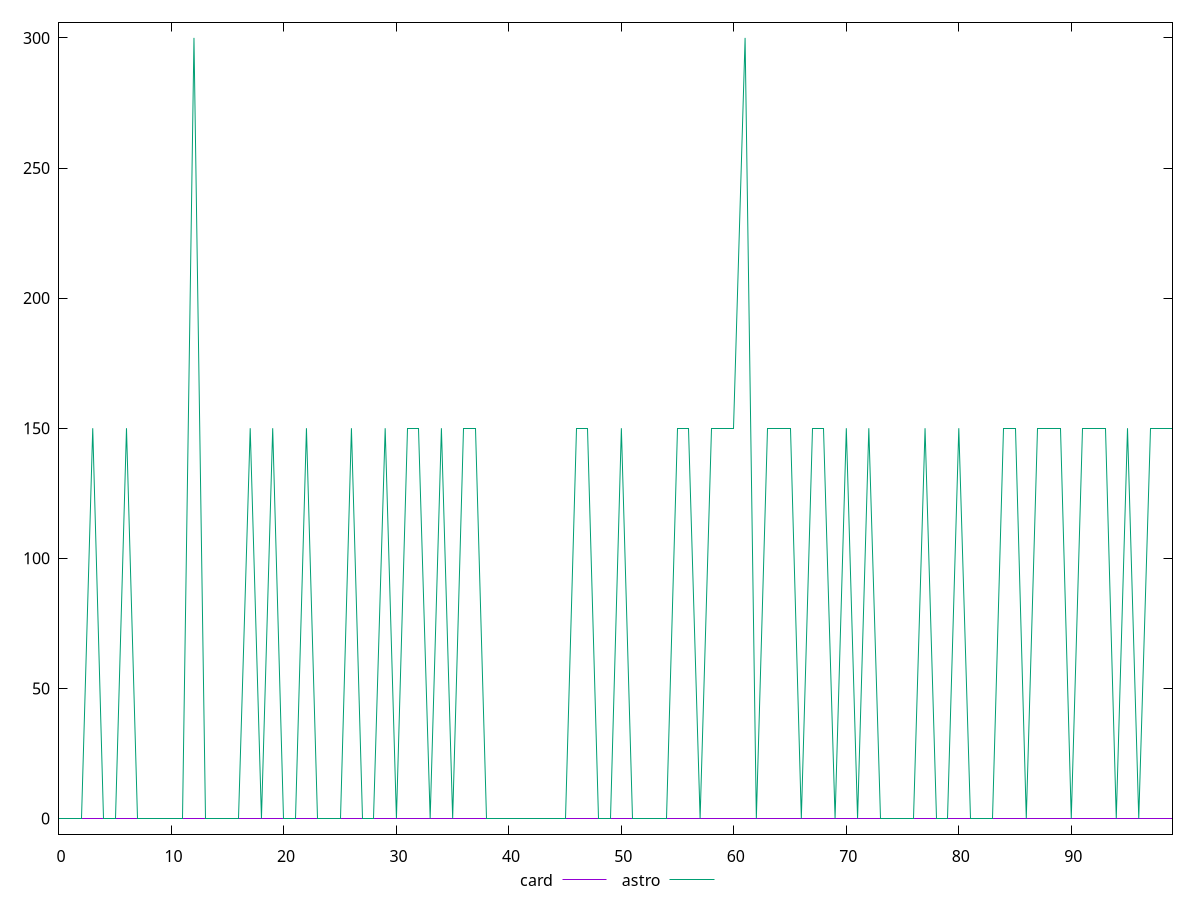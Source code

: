 reset

$card <<EOF
0 0
1 0
2 0
3 0
4 0
5 0
6 0
7 0
8 0
9 0
10 0
11 0
12 0
13 0
14 0
15 0
16 0
17 0
18 0
19 0
20 0
21 0
22 0
23 0
24 0
25 0
26 0
27 0
28 0
29 0
30 0
31 0
32 0
33 0
34 0
35 0
36 0
37 0
38 0
39 0
40 0
41 0
42 0
43 0
44 0
45 0
46 0
47 0
48 0
49 0
50 0
51 0
52 0
53 0
54 0
55 0
56 0
57 0
58 0
59 0
60 0
61 0
62 0
63 0
64 0
65 0
66 0
67 0
68 0
69 0
70 0
71 0
72 0
73 0
74 0
75 0
76 0
77 0
78 0
79 0
80 0
81 0
82 0
83 0
84 0
85 0
86 0
87 0
88 0
89 0
91 0
92 0
93 0
94 0
95 0
96 0
97 0
98 0
99 0
EOF

$astro <<EOF
0 0
1 0
2 0
3 150
4 0
5 0
6 150
7 0
8 0
9 0
10 0
11 0
12 300
13 0
14 0
15 0
16 0
17 150
18 0
19 150
20 0
21 0
22 150
23 0
24 0
25 0
26 150
27 0
28 0
29 150
30 0
31 150
32 150
33 0
34 150
35 0
36 150
37 150
38 0
39 0
40 0
41 0
42 0
43 0
44 0
45 0
46 150
47 150
48 0
49 0
50 150
51 0
52 0
53 0
54 0
55 150
56 150
57 0
58 150
59 150
60 150
61 300
62 0
63 150
64 150
65 150
66 0
67 150
68 150
69 0
70 150
71 0
72 150
73 0
74 0
75 0
76 0
77 150
78 0
79 0
80 150
81 0
82 0
83 0
84 150
85 150
86 0
87 150
88 150
89 150
90 0
91 150
92 150
93 150
94 0
95 150
96 0
97 150
98 150
99 150
EOF

set key outside below
set xrange [0:99]
set yrange [-6:306]
set trange [-6:306]
set terminal svg size 640, 520 enhanced background rgb 'white'
set output "report/report_00029_2021-02-24T13-36-40.390Z/legacy-javascript/comparison/line/2_vs_3.svg"

plot $card title "card" with line, \
     $astro title "astro" with line

reset
